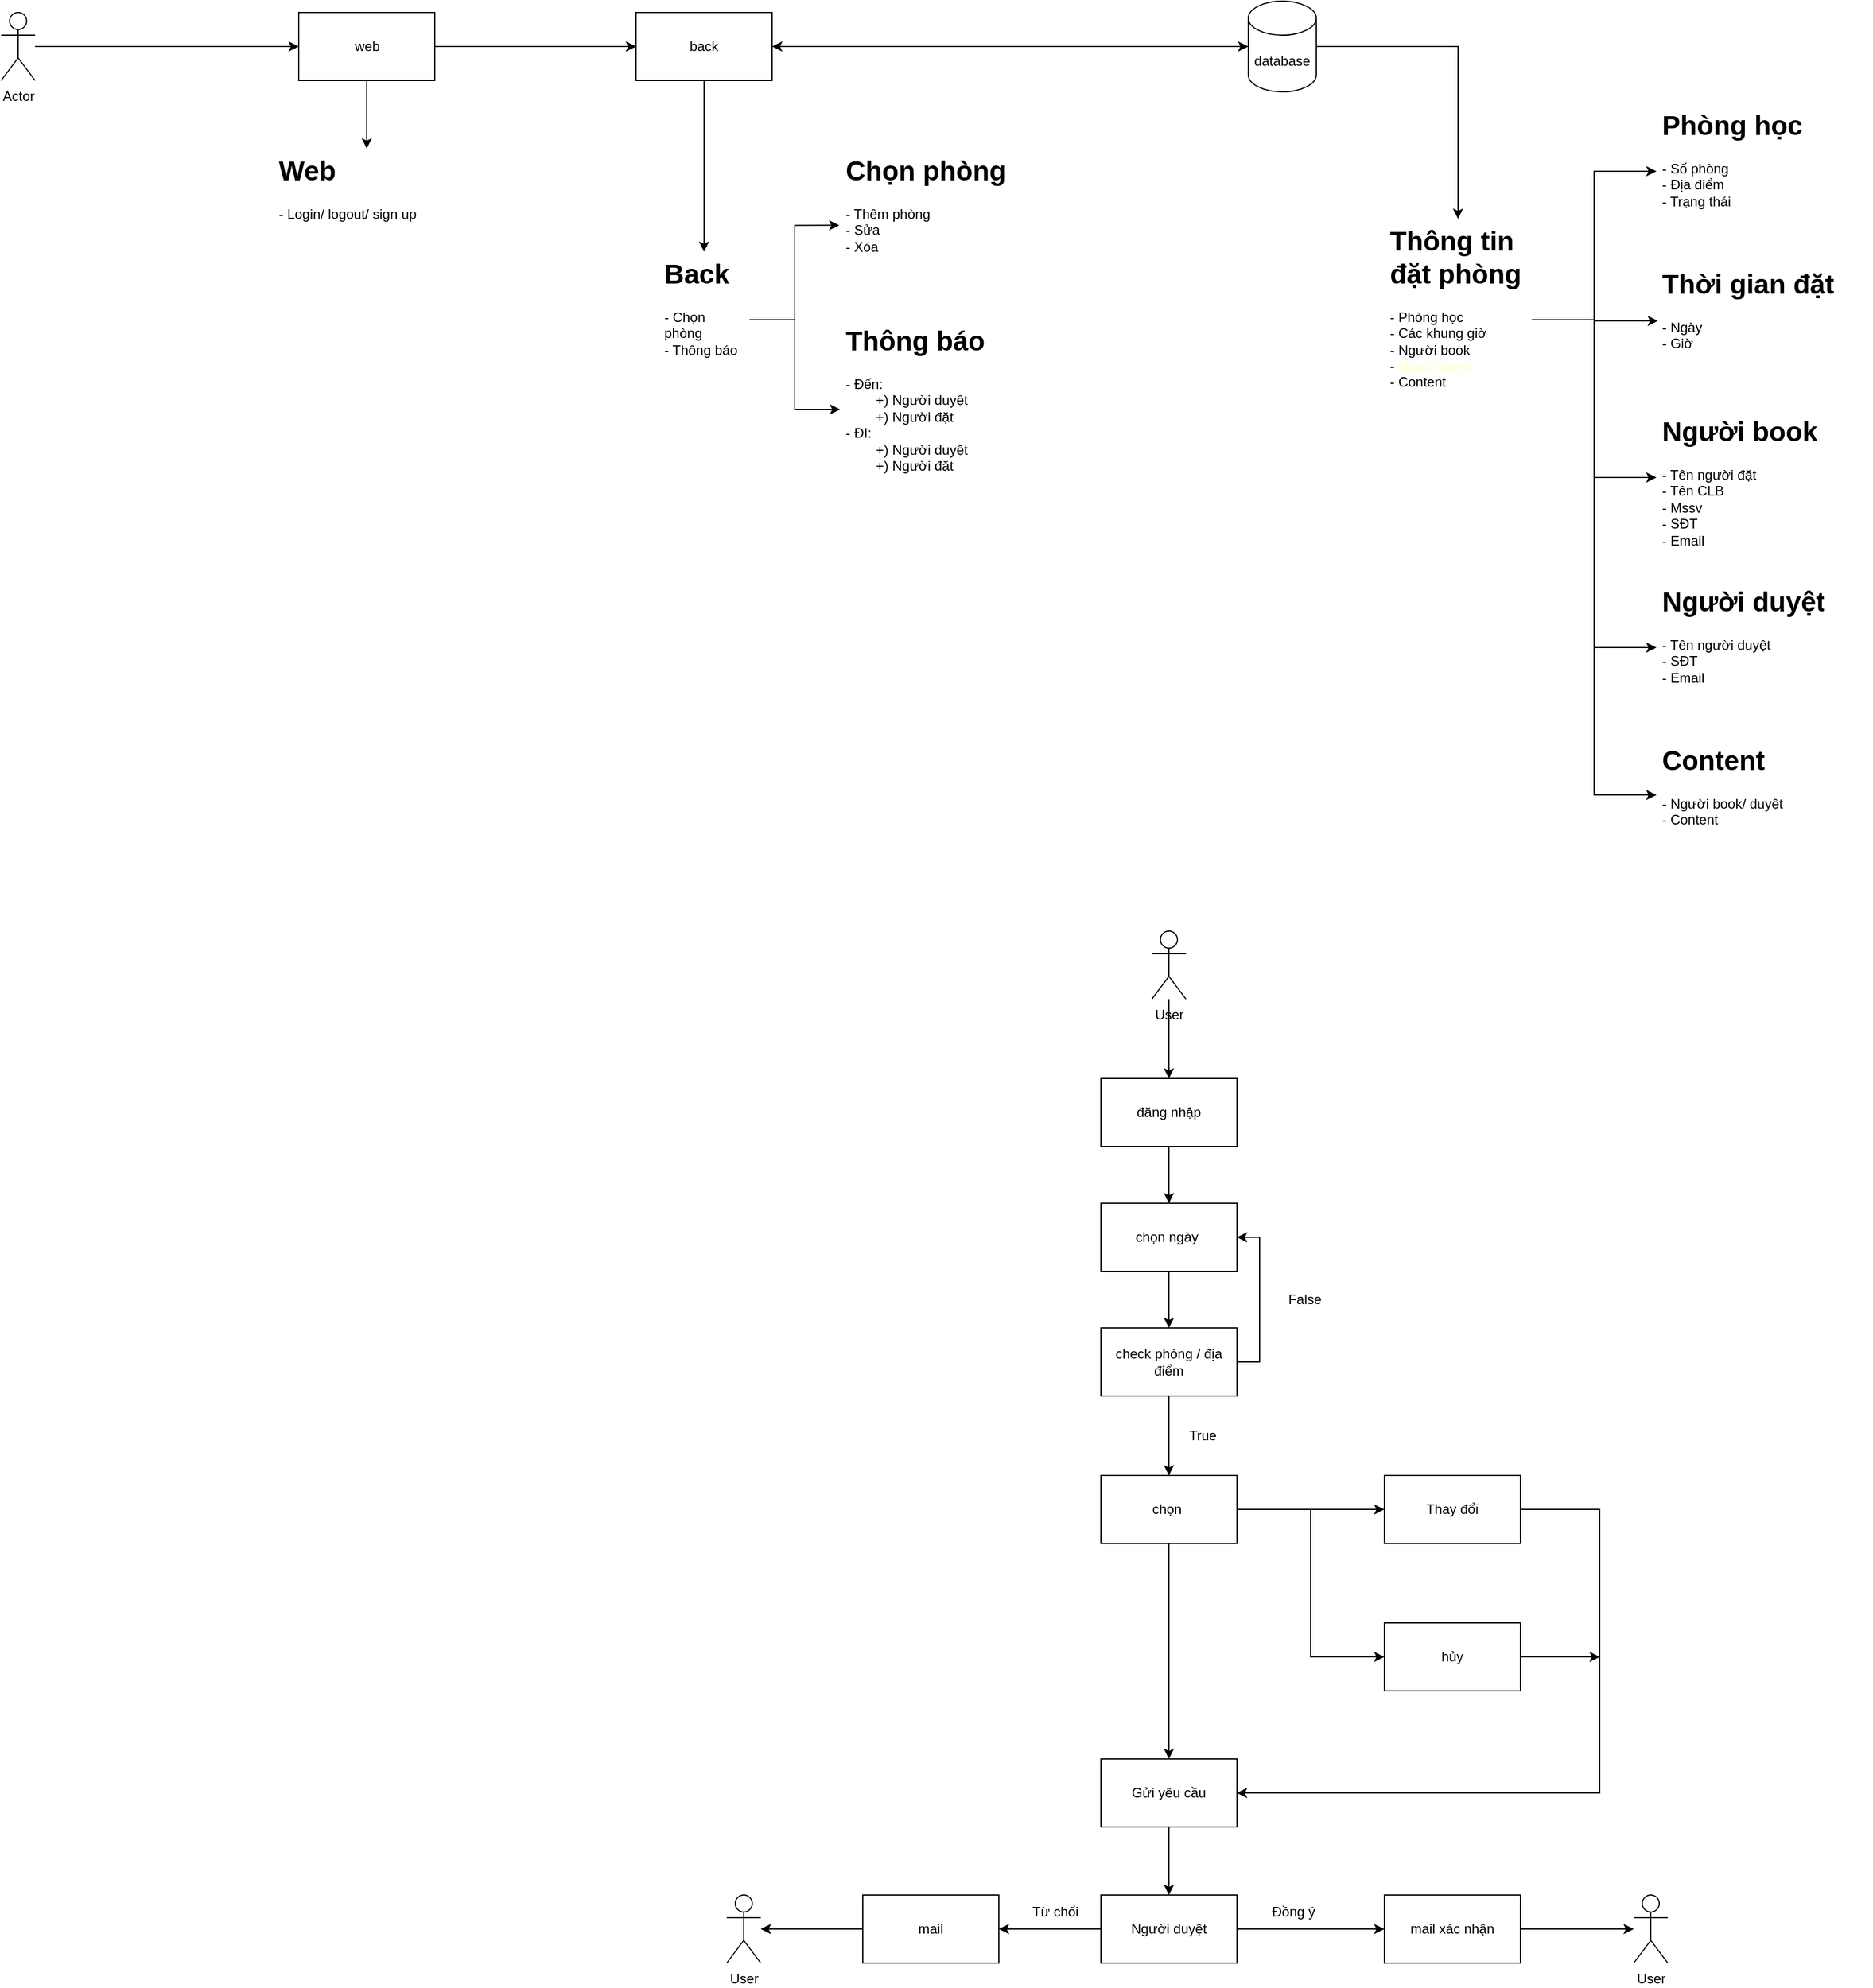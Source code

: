<mxfile version="21.5.0" type="github">
  <diagram name="Page-1" id="0Z_fvb3zeO-kxQGzWtkH">
    <mxGraphModel dx="1034" dy="581" grid="1" gridSize="10" guides="1" tooltips="1" connect="1" arrows="1" fold="1" page="1" pageScale="1" pageWidth="850" pageHeight="1100" math="0" shadow="0">
      <root>
        <mxCell id="0" />
        <mxCell id="1" parent="0" />
        <mxCell id="f2lSKn92w14DXW7jm6LT-5" value="" style="edgeStyle=orthogonalEdgeStyle;rounded=0;orthogonalLoop=1;jettySize=auto;html=1;" parent="1" source="f2lSKn92w14DXW7jm6LT-1" target="f2lSKn92w14DXW7jm6LT-3" edge="1">
          <mxGeometry relative="1" as="geometry" />
        </mxCell>
        <mxCell id="f2lSKn92w14DXW7jm6LT-1" value="Actor" style="shape=umlActor;verticalLabelPosition=bottom;verticalAlign=top;html=1;outlineConnect=0;" parent="1" vertex="1">
          <mxGeometry x="20" y="340" width="30" height="60" as="geometry" />
        </mxCell>
        <mxCell id="f2lSKn92w14DXW7jm6LT-7" style="edgeStyle=orthogonalEdgeStyle;rounded=0;orthogonalLoop=1;jettySize=auto;html=1;exitX=1;exitY=0.5;exitDx=0;exitDy=0;entryX=0;entryY=0.5;entryDx=0;entryDy=0;" parent="1" source="f2lSKn92w14DXW7jm6LT-3" target="f2lSKn92w14DXW7jm6LT-6" edge="1">
          <mxGeometry relative="1" as="geometry" />
        </mxCell>
        <mxCell id="f2lSKn92w14DXW7jm6LT-33" value="" style="edgeStyle=orthogonalEdgeStyle;rounded=0;orthogonalLoop=1;jettySize=auto;html=1;" parent="1" source="f2lSKn92w14DXW7jm6LT-3" target="f2lSKn92w14DXW7jm6LT-32" edge="1">
          <mxGeometry relative="1" as="geometry" />
        </mxCell>
        <mxCell id="f2lSKn92w14DXW7jm6LT-3" value="web" style="rounded=0;whiteSpace=wrap;html=1;" parent="1" vertex="1">
          <mxGeometry x="282.5" y="340" width="120" height="60" as="geometry" />
        </mxCell>
        <mxCell id="f2lSKn92w14DXW7jm6LT-29" style="edgeStyle=orthogonalEdgeStyle;rounded=0;orthogonalLoop=1;jettySize=auto;html=1;entryX=0.5;entryY=0;entryDx=0;entryDy=0;" parent="1" source="f2lSKn92w14DXW7jm6LT-6" target="f2lSKn92w14DXW7jm6LT-12" edge="1">
          <mxGeometry relative="1" as="geometry" />
        </mxCell>
        <mxCell id="f2lSKn92w14DXW7jm6LT-6" value="back" style="rounded=0;whiteSpace=wrap;html=1;" parent="1" vertex="1">
          <mxGeometry x="580" y="340" width="120" height="60" as="geometry" />
        </mxCell>
        <mxCell id="f2lSKn92w14DXW7jm6LT-19" value="" style="edgeStyle=orthogonalEdgeStyle;rounded=0;orthogonalLoop=1;jettySize=auto;html=1;" parent="1" source="f2lSKn92w14DXW7jm6LT-8" target="f2lSKn92w14DXW7jm6LT-13" edge="1">
          <mxGeometry relative="1" as="geometry" />
        </mxCell>
        <mxCell id="f2lSKn92w14DXW7jm6LT-8" value="database" style="shape=cylinder3;whiteSpace=wrap;html=1;boundedLbl=1;backgroundOutline=1;size=15;" parent="1" vertex="1">
          <mxGeometry x="1120" y="330" width="60" height="80" as="geometry" />
        </mxCell>
        <mxCell id="f2lSKn92w14DXW7jm6LT-9" value="" style="endArrow=classic;startArrow=classic;html=1;rounded=0;exitX=1;exitY=0.5;exitDx=0;exitDy=0;entryX=0;entryY=0.5;entryDx=0;entryDy=0;entryPerimeter=0;" parent="1" source="f2lSKn92w14DXW7jm6LT-6" target="f2lSKn92w14DXW7jm6LT-8" edge="1">
          <mxGeometry width="50" height="50" relative="1" as="geometry">
            <mxPoint x="550" y="390" as="sourcePoint" />
            <mxPoint x="600" y="340" as="targetPoint" />
          </mxGeometry>
        </mxCell>
        <mxCell id="f2lSKn92w14DXW7jm6LT-30" style="edgeStyle=orthogonalEdgeStyle;rounded=0;orthogonalLoop=1;jettySize=auto;html=1;entryX=-0.004;entryY=0.564;entryDx=0;entryDy=0;entryPerimeter=0;" parent="1" source="f2lSKn92w14DXW7jm6LT-12" target="f2lSKn92w14DXW7jm6LT-24" edge="1">
          <mxGeometry relative="1" as="geometry" />
        </mxCell>
        <mxCell id="f2lSKn92w14DXW7jm6LT-31" style="edgeStyle=orthogonalEdgeStyle;rounded=0;orthogonalLoop=1;jettySize=auto;html=1;entryX=0;entryY=0.5;entryDx=0;entryDy=0;" parent="1" source="f2lSKn92w14DXW7jm6LT-12" target="f2lSKn92w14DXW7jm6LT-25" edge="1">
          <mxGeometry relative="1" as="geometry" />
        </mxCell>
        <mxCell id="f2lSKn92w14DXW7jm6LT-12" value="&lt;h1&gt;Back&lt;/h1&gt;&lt;div&gt;- Chọn phòng&lt;/div&gt;&lt;div&gt;- Thông báo&lt;/div&gt;" style="text;html=1;strokeColor=none;fillColor=none;spacing=5;spacingTop=-20;whiteSpace=wrap;overflow=hidden;rounded=0;" parent="1" vertex="1">
          <mxGeometry x="600" y="551" width="80" height="120" as="geometry" />
        </mxCell>
        <mxCell id="f2lSKn92w14DXW7jm6LT-20" style="edgeStyle=orthogonalEdgeStyle;rounded=0;orthogonalLoop=1;jettySize=auto;html=1;" parent="1" source="f2lSKn92w14DXW7jm6LT-13" target="f2lSKn92w14DXW7jm6LT-14" edge="1">
          <mxGeometry relative="1" as="geometry" />
        </mxCell>
        <mxCell id="f2lSKn92w14DXW7jm6LT-21" style="edgeStyle=orthogonalEdgeStyle;rounded=0;orthogonalLoop=1;jettySize=auto;html=1;entryX=0.007;entryY=0.433;entryDx=0;entryDy=0;entryPerimeter=0;" parent="1" source="f2lSKn92w14DXW7jm6LT-13" target="f2lSKn92w14DXW7jm6LT-15" edge="1">
          <mxGeometry relative="1" as="geometry" />
        </mxCell>
        <mxCell id="f2lSKn92w14DXW7jm6LT-22" style="edgeStyle=orthogonalEdgeStyle;rounded=0;orthogonalLoop=1;jettySize=auto;html=1;" parent="1" source="f2lSKn92w14DXW7jm6LT-13" target="f2lSKn92w14DXW7jm6LT-17" edge="1">
          <mxGeometry relative="1" as="geometry" />
        </mxCell>
        <mxCell id="f2lSKn92w14DXW7jm6LT-23" style="edgeStyle=orthogonalEdgeStyle;rounded=0;orthogonalLoop=1;jettySize=auto;html=1;entryX=0;entryY=0.5;entryDx=0;entryDy=0;" parent="1" source="f2lSKn92w14DXW7jm6LT-13" target="f2lSKn92w14DXW7jm6LT-18" edge="1">
          <mxGeometry relative="1" as="geometry" />
        </mxCell>
        <mxCell id="b7pJj_MtqQxg6-V4zT9a-1" style="edgeStyle=orthogonalEdgeStyle;rounded=0;orthogonalLoop=1;jettySize=auto;html=1;entryX=0;entryY=0.5;entryDx=0;entryDy=0;" edge="1" parent="1" source="f2lSKn92w14DXW7jm6LT-13" target="f2lSKn92w14DXW7jm6LT-27">
          <mxGeometry relative="1" as="geometry" />
        </mxCell>
        <mxCell id="f2lSKn92w14DXW7jm6LT-13" value="&lt;h1&gt;Thông tin đặt phòng&lt;/h1&gt;&lt;div&gt;- Phòng học&lt;/div&gt;&lt;div&gt;- Các khung giờ&amp;nbsp;&lt;/div&gt;&lt;div&gt;- Người book&lt;/div&gt;&lt;div&gt;- &lt;font color=&quot;#ffffcc&quot;&gt;Người duyệt&lt;/font&gt;&lt;/div&gt;&lt;div&gt;- Content&lt;/div&gt;" style="text;html=1;strokeColor=none;fillColor=none;spacing=5;spacingTop=-20;whiteSpace=wrap;overflow=hidden;rounded=0;" parent="1" vertex="1">
          <mxGeometry x="1240" y="522" width="130" height="178" as="geometry" />
        </mxCell>
        <mxCell id="f2lSKn92w14DXW7jm6LT-14" value="&lt;h1&gt;Phòng học&lt;/h1&gt;&lt;div&gt;- Số phòng&lt;/div&gt;&lt;div&gt;- Địa điểm&lt;/div&gt;&lt;div&gt;- Trạng thái&lt;/div&gt;&lt;div&gt;&lt;br&gt;&lt;/div&gt;" style="text;html=1;strokeColor=none;fillColor=none;spacing=5;spacingTop=-20;whiteSpace=wrap;overflow=hidden;rounded=0;" parent="1" vertex="1">
          <mxGeometry x="1480" y="420" width="190" height="120" as="geometry" />
        </mxCell>
        <mxCell id="f2lSKn92w14DXW7jm6LT-15" value="&lt;h1&gt;Thời gian đặt&lt;/h1&gt;&lt;div&gt;- Ngày&lt;/div&gt;&lt;div&gt;- Giờ&lt;/div&gt;&lt;div&gt;&lt;br&gt;&lt;/div&gt;" style="text;html=1;strokeColor=none;fillColor=none;spacing=5;spacingTop=-20;whiteSpace=wrap;overflow=hidden;rounded=0;" parent="1" vertex="1">
          <mxGeometry x="1480" y="560" width="190" height="120" as="geometry" />
        </mxCell>
        <mxCell id="f2lSKn92w14DXW7jm6LT-17" value="&lt;h1&gt;Người book&lt;/h1&gt;&lt;div&gt;- Tên người đặt&lt;/div&gt;&lt;div&gt;- Tên CLB&lt;/div&gt;&lt;div&gt;- Mssv&lt;/div&gt;&lt;div&gt;- SĐT&lt;/div&gt;&lt;div&gt;- Email&lt;/div&gt;" style="text;html=1;strokeColor=none;fillColor=none;spacing=5;spacingTop=-20;whiteSpace=wrap;overflow=hidden;rounded=0;" parent="1" vertex="1">
          <mxGeometry x="1480" y="690" width="180" height="120" as="geometry" />
        </mxCell>
        <mxCell id="f2lSKn92w14DXW7jm6LT-18" value="&lt;h1&gt;Người duyệt&lt;/h1&gt;&lt;div&gt;- Tên người duyệt&lt;/div&gt;&lt;div&gt;- SĐT&lt;/div&gt;&lt;div&gt;- Email&lt;/div&gt;" style="text;html=1;strokeColor=none;fillColor=none;spacing=5;spacingTop=-20;whiteSpace=wrap;overflow=hidden;rounded=0;" parent="1" vertex="1">
          <mxGeometry x="1480" y="840" width="190" height="120" as="geometry" />
        </mxCell>
        <mxCell id="f2lSKn92w14DXW7jm6LT-24" value="&lt;h1&gt;Chọn phòng&lt;/h1&gt;&lt;div&gt;- Thêm phòng&lt;/div&gt;&lt;div&gt;- Sửa&lt;/div&gt;&lt;div&gt;- Xóa&lt;/div&gt;" style="text;html=1;strokeColor=none;fillColor=none;spacing=5;spacingTop=-20;whiteSpace=wrap;overflow=hidden;rounded=0;" parent="1" vertex="1">
          <mxGeometry x="760" y="460" width="190" height="120" as="geometry" />
        </mxCell>
        <mxCell id="f2lSKn92w14DXW7jm6LT-25" value="&lt;h1&gt;Thông báo&lt;/h1&gt;&lt;div&gt;- Đến:&lt;/div&gt;&lt;div&gt;&lt;span style=&quot;white-space: pre;&quot;&gt;&#x9;&lt;/span&gt;+) Người duyệt&lt;br&gt;&lt;/div&gt;&lt;div&gt;&lt;span style=&quot;white-space: pre;&quot;&gt;&#x9;&lt;/span&gt;+) Người đặt&lt;br&gt;&lt;/div&gt;&lt;div&gt;- ĐI:&lt;/div&gt;&lt;div&gt;&lt;span style=&quot;white-space: pre;&quot;&gt;&#x9;&lt;/span&gt;+) Người duyệt&lt;br&gt;&lt;/div&gt;&lt;div&gt;&lt;span style=&quot;white-space: pre;&quot;&gt;&#x9;&lt;/span&gt;+) Người đặt&lt;br&gt;&lt;/div&gt;" style="text;html=1;strokeColor=none;fillColor=none;spacing=5;spacingTop=-20;whiteSpace=wrap;overflow=hidden;rounded=0;" parent="1" vertex="1">
          <mxGeometry x="760" y="610" width="190" height="160" as="geometry" />
        </mxCell>
        <mxCell id="f2lSKn92w14DXW7jm6LT-27" value="&lt;h1&gt;Content&lt;/h1&gt;&lt;div&gt;- Người book/ duyệt&lt;/div&gt;&lt;div&gt;- Content&lt;/div&gt;" style="text;html=1;strokeColor=none;fillColor=none;spacing=5;spacingTop=-20;whiteSpace=wrap;overflow=hidden;rounded=0;" parent="1" vertex="1">
          <mxGeometry x="1480" y="980" width="160" height="100" as="geometry" />
        </mxCell>
        <mxCell id="f2lSKn92w14DXW7jm6LT-32" value="&lt;h1&gt;Web&lt;/h1&gt;&lt;div&gt;- Login/ logout/ sign up&lt;/div&gt;" style="text;html=1;strokeColor=none;fillColor=none;spacing=5;spacingTop=-20;whiteSpace=wrap;overflow=hidden;rounded=0;" parent="1" vertex="1">
          <mxGeometry x="260" y="460" width="165" height="100" as="geometry" />
        </mxCell>
        <mxCell id="b7pJj_MtqQxg6-V4zT9a-17" value="" style="edgeStyle=orthogonalEdgeStyle;rounded=0;orthogonalLoop=1;jettySize=auto;html=1;" edge="1" parent="1" source="b7pJj_MtqQxg6-V4zT9a-6" target="b7pJj_MtqQxg6-V4zT9a-8">
          <mxGeometry relative="1" as="geometry" />
        </mxCell>
        <mxCell id="b7pJj_MtqQxg6-V4zT9a-6" value="User" style="shape=umlActor;verticalLabelPosition=bottom;verticalAlign=top;html=1;outlineConnect=0;" vertex="1" parent="1">
          <mxGeometry x="1035" y="1150" width="30" height="60" as="geometry" />
        </mxCell>
        <mxCell id="b7pJj_MtqQxg6-V4zT9a-18" value="" style="edgeStyle=orthogonalEdgeStyle;rounded=0;orthogonalLoop=1;jettySize=auto;html=1;" edge="1" parent="1" source="b7pJj_MtqQxg6-V4zT9a-8" target="b7pJj_MtqQxg6-V4zT9a-9">
          <mxGeometry relative="1" as="geometry" />
        </mxCell>
        <mxCell id="b7pJj_MtqQxg6-V4zT9a-8" value="đăng nhập" style="rounded=0;whiteSpace=wrap;html=1;" vertex="1" parent="1">
          <mxGeometry x="990" y="1280" width="120" height="60" as="geometry" />
        </mxCell>
        <mxCell id="b7pJj_MtqQxg6-V4zT9a-19" value="" style="edgeStyle=orthogonalEdgeStyle;rounded=0;orthogonalLoop=1;jettySize=auto;html=1;" edge="1" parent="1" source="b7pJj_MtqQxg6-V4zT9a-9" target="b7pJj_MtqQxg6-V4zT9a-10">
          <mxGeometry relative="1" as="geometry" />
        </mxCell>
        <mxCell id="b7pJj_MtqQxg6-V4zT9a-9" value="chọn ngày&amp;nbsp;" style="rounded=0;whiteSpace=wrap;html=1;" vertex="1" parent="1">
          <mxGeometry x="990" y="1390" width="120" height="60" as="geometry" />
        </mxCell>
        <mxCell id="b7pJj_MtqQxg6-V4zT9a-20" style="edgeStyle=orthogonalEdgeStyle;rounded=0;orthogonalLoop=1;jettySize=auto;html=1;entryX=1;entryY=0.5;entryDx=0;entryDy=0;" edge="1" parent="1" source="b7pJj_MtqQxg6-V4zT9a-10" target="b7pJj_MtqQxg6-V4zT9a-9">
          <mxGeometry relative="1" as="geometry">
            <Array as="points">
              <mxPoint x="1130" y="1530" />
              <mxPoint x="1130" y="1420" />
            </Array>
          </mxGeometry>
        </mxCell>
        <mxCell id="b7pJj_MtqQxg6-V4zT9a-21" value="" style="edgeStyle=orthogonalEdgeStyle;rounded=0;orthogonalLoop=1;jettySize=auto;html=1;" edge="1" parent="1" source="b7pJj_MtqQxg6-V4zT9a-10" target="b7pJj_MtqQxg6-V4zT9a-11">
          <mxGeometry relative="1" as="geometry" />
        </mxCell>
        <mxCell id="b7pJj_MtqQxg6-V4zT9a-10" value="check phòng / địa điểm" style="rounded=0;whiteSpace=wrap;html=1;" vertex="1" parent="1">
          <mxGeometry x="990" y="1500" width="120" height="60" as="geometry" />
        </mxCell>
        <mxCell id="b7pJj_MtqQxg6-V4zT9a-24" style="edgeStyle=orthogonalEdgeStyle;rounded=0;orthogonalLoop=1;jettySize=auto;html=1;entryX=0.5;entryY=0;entryDx=0;entryDy=0;" edge="1" parent="1" source="b7pJj_MtqQxg6-V4zT9a-11" target="b7pJj_MtqQxg6-V4zT9a-13">
          <mxGeometry relative="1" as="geometry" />
        </mxCell>
        <mxCell id="b7pJj_MtqQxg6-V4zT9a-25" style="edgeStyle=orthogonalEdgeStyle;rounded=0;orthogonalLoop=1;jettySize=auto;html=1;entryX=0;entryY=0.5;entryDx=0;entryDy=0;" edge="1" parent="1" source="b7pJj_MtqQxg6-V4zT9a-11" target="b7pJj_MtqQxg6-V4zT9a-16">
          <mxGeometry relative="1" as="geometry" />
        </mxCell>
        <mxCell id="b7pJj_MtqQxg6-V4zT9a-26" style="edgeStyle=orthogonalEdgeStyle;rounded=0;orthogonalLoop=1;jettySize=auto;html=1;entryX=0;entryY=0.5;entryDx=0;entryDy=0;" edge="1" parent="1" source="b7pJj_MtqQxg6-V4zT9a-11" target="b7pJj_MtqQxg6-V4zT9a-15">
          <mxGeometry relative="1" as="geometry" />
        </mxCell>
        <mxCell id="b7pJj_MtqQxg6-V4zT9a-11" value="chọn&amp;nbsp;" style="rounded=0;whiteSpace=wrap;html=1;" vertex="1" parent="1">
          <mxGeometry x="990" y="1630" width="120" height="60" as="geometry" />
        </mxCell>
        <mxCell id="b7pJj_MtqQxg6-V4zT9a-31" value="" style="edgeStyle=orthogonalEdgeStyle;rounded=0;orthogonalLoop=1;jettySize=auto;html=1;" edge="1" parent="1" source="b7pJj_MtqQxg6-V4zT9a-13" target="b7pJj_MtqQxg6-V4zT9a-30">
          <mxGeometry relative="1" as="geometry" />
        </mxCell>
        <mxCell id="b7pJj_MtqQxg6-V4zT9a-13" value="Gửi yêu cầu" style="rounded=0;whiteSpace=wrap;html=1;" vertex="1" parent="1">
          <mxGeometry x="990" y="1880" width="120" height="60" as="geometry" />
        </mxCell>
        <mxCell id="b7pJj_MtqQxg6-V4zT9a-29" style="edgeStyle=orthogonalEdgeStyle;rounded=0;orthogonalLoop=1;jettySize=auto;html=1;" edge="1" parent="1" source="b7pJj_MtqQxg6-V4zT9a-15">
          <mxGeometry relative="1" as="geometry">
            <mxPoint x="1430" y="1790" as="targetPoint" />
          </mxGeometry>
        </mxCell>
        <mxCell id="b7pJj_MtqQxg6-V4zT9a-15" value="hủy" style="rounded=0;whiteSpace=wrap;html=1;" vertex="1" parent="1">
          <mxGeometry x="1240" y="1760" width="120" height="60" as="geometry" />
        </mxCell>
        <mxCell id="b7pJj_MtqQxg6-V4zT9a-28" style="edgeStyle=orthogonalEdgeStyle;rounded=0;orthogonalLoop=1;jettySize=auto;html=1;entryX=1;entryY=0.5;entryDx=0;entryDy=0;" edge="1" parent="1" source="b7pJj_MtqQxg6-V4zT9a-16" target="b7pJj_MtqQxg6-V4zT9a-13">
          <mxGeometry relative="1" as="geometry">
            <Array as="points">
              <mxPoint x="1430" y="1660" />
              <mxPoint x="1430" y="1910" />
            </Array>
          </mxGeometry>
        </mxCell>
        <mxCell id="b7pJj_MtqQxg6-V4zT9a-16" value="Thay đổi" style="rounded=0;whiteSpace=wrap;html=1;" vertex="1" parent="1">
          <mxGeometry x="1240" y="1630" width="120" height="60" as="geometry" />
        </mxCell>
        <mxCell id="b7pJj_MtqQxg6-V4zT9a-22" value="False" style="text;html=1;strokeColor=none;fillColor=none;align=center;verticalAlign=middle;whiteSpace=wrap;rounded=0;" vertex="1" parent="1">
          <mxGeometry x="1140" y="1460" width="60" height="30" as="geometry" />
        </mxCell>
        <mxCell id="b7pJj_MtqQxg6-V4zT9a-23" value="True" style="text;html=1;strokeColor=none;fillColor=none;align=center;verticalAlign=middle;whiteSpace=wrap;rounded=0;" vertex="1" parent="1">
          <mxGeometry x="1050" y="1580" width="60" height="30" as="geometry" />
        </mxCell>
        <mxCell id="b7pJj_MtqQxg6-V4zT9a-37" value="" style="edgeStyle=orthogonalEdgeStyle;rounded=0;orthogonalLoop=1;jettySize=auto;html=1;" edge="1" parent="1" source="b7pJj_MtqQxg6-V4zT9a-30">
          <mxGeometry relative="1" as="geometry">
            <mxPoint x="900" y="2030" as="targetPoint" />
          </mxGeometry>
        </mxCell>
        <mxCell id="b7pJj_MtqQxg6-V4zT9a-42" style="edgeStyle=orthogonalEdgeStyle;rounded=0;orthogonalLoop=1;jettySize=auto;html=1;" edge="1" parent="1" source="b7pJj_MtqQxg6-V4zT9a-30" target="b7pJj_MtqQxg6-V4zT9a-40">
          <mxGeometry relative="1" as="geometry" />
        </mxCell>
        <mxCell id="b7pJj_MtqQxg6-V4zT9a-30" value="Người duyệt" style="rounded=0;whiteSpace=wrap;html=1;" vertex="1" parent="1">
          <mxGeometry x="990" y="2000" width="120" height="60" as="geometry" />
        </mxCell>
        <mxCell id="b7pJj_MtqQxg6-V4zT9a-34" value="Đồng ý" style="text;html=1;strokeColor=none;fillColor=none;align=center;verticalAlign=middle;whiteSpace=wrap;rounded=0;" vertex="1" parent="1">
          <mxGeometry x="1130" y="2000" width="60" height="30" as="geometry" />
        </mxCell>
        <mxCell id="b7pJj_MtqQxg6-V4zT9a-38" value="Từ chối" style="text;html=1;strokeColor=none;fillColor=none;align=center;verticalAlign=middle;whiteSpace=wrap;rounded=0;" vertex="1" parent="1">
          <mxGeometry x="920" y="2000" width="60" height="30" as="geometry" />
        </mxCell>
        <mxCell id="b7pJj_MtqQxg6-V4zT9a-46" value="" style="edgeStyle=orthogonalEdgeStyle;rounded=0;orthogonalLoop=1;jettySize=auto;html=1;" edge="1" parent="1" source="b7pJj_MtqQxg6-V4zT9a-40" target="b7pJj_MtqQxg6-V4zT9a-45">
          <mxGeometry relative="1" as="geometry" />
        </mxCell>
        <mxCell id="b7pJj_MtqQxg6-V4zT9a-40" value="mail xác nhận" style="rounded=0;whiteSpace=wrap;html=1;" vertex="1" parent="1">
          <mxGeometry x="1240" y="2000" width="120" height="60" as="geometry" />
        </mxCell>
        <mxCell id="b7pJj_MtqQxg6-V4zT9a-45" value="User" style="shape=umlActor;verticalLabelPosition=bottom;verticalAlign=top;html=1;outlineConnect=0;" vertex="1" parent="1">
          <mxGeometry x="1460" y="2000" width="30" height="60" as="geometry" />
        </mxCell>
        <mxCell id="b7pJj_MtqQxg6-V4zT9a-50" value="" style="edgeStyle=orthogonalEdgeStyle;rounded=0;orthogonalLoop=1;jettySize=auto;html=1;" edge="1" parent="1" source="b7pJj_MtqQxg6-V4zT9a-48" target="b7pJj_MtqQxg6-V4zT9a-49">
          <mxGeometry relative="1" as="geometry" />
        </mxCell>
        <mxCell id="b7pJj_MtqQxg6-V4zT9a-48" value="mail" style="rounded=0;whiteSpace=wrap;html=1;" vertex="1" parent="1">
          <mxGeometry x="780" y="2000" width="120" height="60" as="geometry" />
        </mxCell>
        <mxCell id="b7pJj_MtqQxg6-V4zT9a-49" value="User" style="shape=umlActor;verticalLabelPosition=bottom;verticalAlign=top;html=1;outlineConnect=0;" vertex="1" parent="1">
          <mxGeometry x="660" y="2000" width="30" height="60" as="geometry" />
        </mxCell>
      </root>
    </mxGraphModel>
  </diagram>
</mxfile>
